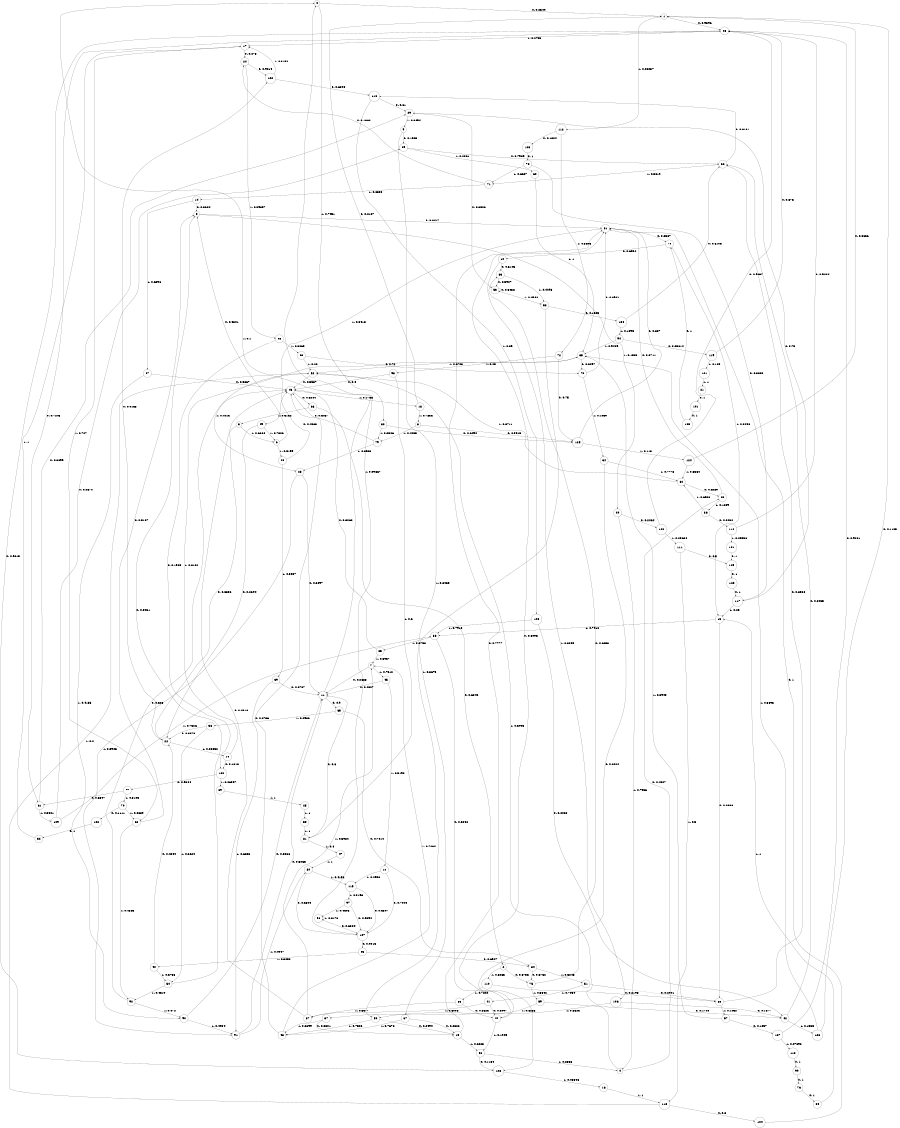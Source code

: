 digraph "ch29concat_phase3_L10" {
size = "6,8.5";
ratio = "fill";
node [shape = circle];
node [fontsize = 24];
edge [fontsize = 24];
0 -> 1 [label = "0: 0.2549   "];
0 -> 30 [label = "1: 0.7451   "];
1 -> 26 [label = "0: 0.9396   "];
1 -> 112 [label = "1: 0.06037  "];
2 -> 75 [label = "0: 0.6735   "];
2 -> 110 [label = "1: 0.3265   "];
3 -> 22 [label = "0: 0.3336   "];
3 -> 6 [label = "1: 0.6664   "];
4 -> 23 [label = "0: 0.4007   "];
4 -> 52 [label = "1: 0.5993   "];
5 -> 31 [label = "0: 0.8417   "];
5 -> 20 [label = "1: 0.1583   "];
6 -> 5 [label = "0: 0.4801   "];
6 -> 46 [label = "1: 0.5199   "];
7 -> 11 [label = "0: 0.2688   "];
7 -> 45 [label = "1: 0.7312   "];
8 -> 125 [label = "0: 0.5515   "];
8 -> 79 [label = "1: 0.4485   "];
9 -> 89 [label = "0: 0.1565   "];
9 -> 50 [label = "1: 0.8435   "];
10 -> 63 [label = "0: 0.6145   "];
10 -> 106 [label = "1: 0.3855   "];
11 -> 65 [label = "0: 0.9      "];
11 -> 0 [label = "1: 0.1      "];
12 -> 107 [label = "0: 0.7044   "];
12 -> 115 [label = "1: 0.2956   "];
13 -> 88 [label = "0: 0.2088   "];
13 -> 33 [label = "1: 0.7912   "];
14 -> 5 [label = "0: 0.3604   "];
14 -> 27 [label = "1: 0.6396   "];
15 -> 31 [label = "0: 0.7777   "];
15 -> 56 [label = "1: 0.2223   "];
16 -> 113 [label = "1: 1        "];
17 -> 24 [label = "0: 0.273    "];
17 -> 68 [label = "1: 0.727    "];
18 -> 1 [label = "0: 0.2167   "];
18 -> 8 [label = "1: 0.7833   "];
19 -> 100 [label = "0: 0.1818   "];
19 -> 35 [label = "1: 0.8182   "];
20 -> 120 [label = "0: 0.2064   "];
20 -> 4 [label = "1: 0.7936   "];
21 -> 101 [label = "0: 1        "];
22 -> 122 [label = "0: 0.9165   "];
22 -> 19 [label = "1: 0.08352  "];
23 -> 31 [label = "0: 0.8711   "];
23 -> 36 [label = "1: 0.1289   "];
24 -> 122 [label = "0: 0.9014   "];
24 -> 98 [label = "1: 0.09857  "];
25 -> 55 [label = "1: 1        "];
26 -> 61 [label = "0: 0.7245   "];
26 -> 17 [label = "1: 0.2755   "];
27 -> 43 [label = "0: 0.5867   "];
27 -> 90 [label = "1: 0.4133   "];
28 -> 11 [label = "0: 0.6097   "];
28 -> 91 [label = "1: 0.3903   "];
29 -> 53 [label = "0: 0.6506   "];
29 -> 9 [label = "1: 0.3494   "];
30 -> 125 [label = "0: 0.6494   "];
30 -> 79 [label = "1: 0.3506   "];
31 -> 74 [label = "0: 0.6587   "];
31 -> 49 [label = "1: 0.3413   "];
32 -> 17 [label = "1: 1        "];
33 -> 44 [label = "0: 0.3242   "];
33 -> 85 [label = "1: 0.6758   "];
34 -> 128 [label = "0: 0.2222   "];
34 -> 82 [label = "1: 0.7778   "];
35 -> 73 [label = "0: 0.3297   "];
35 -> 52 [label = "1: 0.6703   "];
36 -> 114 [label = "0: 0.3462   "];
36 -> 82 [label = "1: 0.6538   "];
37 -> 15 [label = "0: 0.3301   "];
37 -> 48 [label = "1: 0.6699   "];
38 -> 22 [label = "0: 0.3376   "];
38 -> 54 [label = "1: 0.6624   "];
39 -> 11 [label = "0: 0.3767   "];
39 -> 91 [label = "1: 0.6233   "];
40 -> 22 [label = "0: 0.4244   "];
40 -> 54 [label = "1: 0.5756   "];
41 -> 44 [label = "0: 0.3997   "];
41 -> 87 [label = "1: 0.6003   "];
42 -> 62 [label = "0: 0.8465   "];
42 -> 126 [label = "1: 0.1535   "];
43 -> 66 [label = "0: 0.8244   "];
43 -> 18 [label = "1: 0.1756   "];
44 -> 31 [label = "0: 0.8095   "];
44 -> 56 [label = "1: 0.1905   "];
45 -> 11 [label = "0: 0.4807   "];
45 -> 12 [label = "1: 0.5193   "];
46 -> 43 [label = "0: 0.4663   "];
46 -> 39 [label = "1: 0.5337   "];
47 -> 80 [label = "1: 1        "];
48 -> 43 [label = "0: 0.2736   "];
48 -> 7 [label = "1: 0.7264   "];
49 -> 22 [label = "0: 0.2694   "];
49 -> 6 [label = "1: 0.7306   "];
50 -> 15 [label = "0: 0.2494   "];
50 -> 48 [label = "1: 0.7506   "];
51 -> 88 [label = "0: 0.2941   "];
51 -> 41 [label = "1: 0.7059   "];
52 -> 43 [label = "0: 0.5587   "];
52 -> 28 [label = "1: 0.4413   "];
53 -> 53 [label = "0: 0.5458   "];
53 -> 58 [label = "1: 0.4542   "];
54 -> 5 [label = "0: 0.5481   "];
54 -> 92 [label = "1: 0.4519   "];
55 -> 81 [label = "1: 1        "];
56 -> 128 [label = "0: 0.1134   "];
56 -> 4 [label = "1: 0.8866   "];
57 -> 127 [label = "0: 0.1057   "];
57 -> 35 [label = "1: 0.8943   "];
58 -> 130 [label = "0: 0.1325   "];
58 -> 67 [label = "1: 0.8675   "];
59 -> 42 [label = "0: 0.1744   "];
59 -> 37 [label = "1: 0.8256   "];
60 -> 35 [label = "1: 1        "];
61 -> 29 [label = "0: 0.6699   "];
61 -> 109 [label = "1: 0.3301   "];
62 -> 116 [label = "0: 0.6181   "];
62 -> 71 [label = "1: 0.3819   "];
63 -> 53 [label = "0: 0.5907   "];
63 -> 58 [label = "1: 0.4093   "];
64 -> 13 [label = "1: 1        "];
65 -> 84 [label = "0: 0.7014   "];
65 -> 38 [label = "1: 0.2986   "];
66 -> 2 [label = "0: 0.6848   "];
66 -> 3 [label = "1: 0.3152   "];
67 -> 15 [label = "0: 0.2322   "];
67 -> 48 [label = "1: 0.7678   "];
68 -> 5 [label = "0: 0.5137   "];
68 -> 92 [label = "1: 0.4863   "];
69 -> 25 [label = "1: 1        "];
70 -> 102 [label = "0: 0.1111   "];
70 -> 68 [label = "1: 0.8889   "];
71 -> 24 [label = "0: 0.1662   "];
71 -> 14 [label = "1: 0.8338   "];
72 -> 125 [label = "0: 0.75     "];
72 -> 93 [label = "1: 0.25     "];
73 -> 31 [label = "0: 0.8941   "];
73 -> 34 [label = "1: 0.1059   "];
74 -> 10 [label = "0: 0.6552   "];
74 -> 13 [label = "1: 0.3448   "];
75 -> 63 [label = "0: 0.6658   "];
75 -> 59 [label = "1: 0.3342   "];
76 -> 64 [label = "0: 1        "];
77 -> 61 [label = "0: 0.6897   "];
77 -> 70 [label = "1: 0.3103   "];
78 -> 117 [label = "0: 0.3333   "];
78 -> 71 [label = "1: 0.6667   "];
79 -> 43 [label = "0: 0.6467   "];
79 -> 28 [label = "1: 0.3533   "];
80 -> 107 [label = "0: 0.5844   "];
80 -> 115 [label = "1: 0.4156   "];
81 -> 11 [label = "0: 0.6      "];
81 -> 47 [label = "1: 0.4      "];
82 -> 23 [label = "0: 0.6289   "];
82 -> 52 [label = "1: 0.3711   "];
83 -> 73 [label = "0: 0.72     "];
83 -> 52 [label = "1: 0.28     "];
84 -> 75 [label = "0: 0.6752   "];
84 -> 51 [label = "1: 0.3248   "];
85 -> 43 [label = "0: 0.3063   "];
85 -> 7 [label = "1: 0.6937   "];
86 -> 44 [label = "0: 0.3623   "];
86 -> 87 [label = "1: 0.6377   "];
87 -> 43 [label = "0: 0.4016   "];
87 -> 7 [label = "1: 0.5984   "];
88 -> 62 [label = "0: 0.8568   "];
88 -> 57 [label = "1: 0.1432   "];
89 -> 62 [label = "0: 0.7939   "];
89 -> 60 [label = "1: 0.2061   "];
90 -> 11 [label = "0: 0.5066   "];
90 -> 91 [label = "1: 0.4934   "];
91 -> 11 [label = "0: 0.5053   "];
91 -> 80 [label = "1: 0.4947   "];
92 -> 43 [label = "0: 0.528    "];
92 -> 90 [label = "1: 0.472    "];
93 -> 43 [label = "0: 0.4      "];
93 -> 81 [label = "1: 0.6      "];
94 -> 119 [label = "0: 0.05614  "];
94 -> 35 [label = "1: 0.9439   "];
95 -> 84 [label = "0: 0.6947   "];
95 -> 40 [label = "1: 0.3053   "];
96 -> 107 [label = "0: 0.6824   "];
96 -> 96 [label = "1: 0.3176   "];
97 -> 107 [label = "0: 0.5394   "];
97 -> 96 [label = "1: 0.4606   "];
98 -> 100 [label = "0: 0.1935   "];
98 -> 83 [label = "1: 0.8065   "];
99 -> 76 [label = "0: 1        "];
100 -> 77 [label = "0: 0.9344   "];
100 -> 69 [label = "1: 0.06557  "];
101 -> 105 [label = "0: 1        "];
102 -> 32 [label = "0: 1        "];
103 -> 78 [label = "0: 1        "];
104 -> 31 [label = "0: 1        "];
105 -> 74 [label = "0: 1        "];
106 -> 42 [label = "0: 0.1377   "];
106 -> 50 [label = "1: 0.8623   "];
107 -> 95 [label = "0: 0.9013   "];
107 -> 0 [label = "1: 0.09867  "];
108 -> 42 [label = "0: 0.2082   "];
108 -> 33 [label = "1: 0.7918   "];
109 -> 89 [label = "0: 0.2674   "];
109 -> 33 [label = "1: 0.7326   "];
110 -> 88 [label = "0: 0.2198   "];
110 -> 86 [label = "1: 0.7802   "];
111 -> 129 [label = "0: 0.5      "];
111 -> 113 [label = "1: 0.5      "];
112 -> 103 [label = "0: 0.1304   "];
112 -> 72 [label = "1: 0.8696   "];
113 -> 104 [label = "0: 0.8      "];
113 -> 52 [label = "1: 0.2      "];
114 -> 26 [label = "0: 0.9444   "];
114 -> 131 [label = "1: 0.05556  "];
115 -> 107 [label = "0: 0.6807   "];
115 -> 97 [label = "1: 0.3193   "];
116 -> 29 [label = "0: 0.61     "];
116 -> 108 [label = "1: 0.39     "];
117 -> 29 [label = "0: 0.75     "];
117 -> 13 [label = "1: 0.25     "];
118 -> 99 [label = "0: 1        "];
119 -> 26 [label = "0: 0.875    "];
119 -> 121 [label = "1: 0.125    "];
120 -> 26 [label = "0: 0.9437   "];
120 -> 111 [label = "1: 0.05634  "];
121 -> 21 [label = "1: 1        "];
122 -> 116 [label = "0: 0.6848   "];
122 -> 17 [label = "1: 0.3152   "];
123 -> 117 [label = "0: 1        "];
124 -> 1 [label = "0: 0.3636   "];
124 -> 82 [label = "1: 0.6364   "];
125 -> 31 [label = "0: 0.887    "];
125 -> 124 [label = "1: 0.113    "];
126 -> 1 [label = "0: 0.1105   "];
126 -> 35 [label = "1: 0.8895   "];
127 -> 26 [label = "0: 0.9231   "];
127 -> 118 [label = "1: 0.07692  "];
128 -> 26 [label = "0: 0.9615   "];
128 -> 16 [label = "1: 0.03846  "];
129 -> 123 [label = "0: 1        "];
130 -> 62 [label = "0: 0.8105   "];
130 -> 94 [label = "1: 0.1895   "];
131 -> 129 [label = "0: 1        "];
}